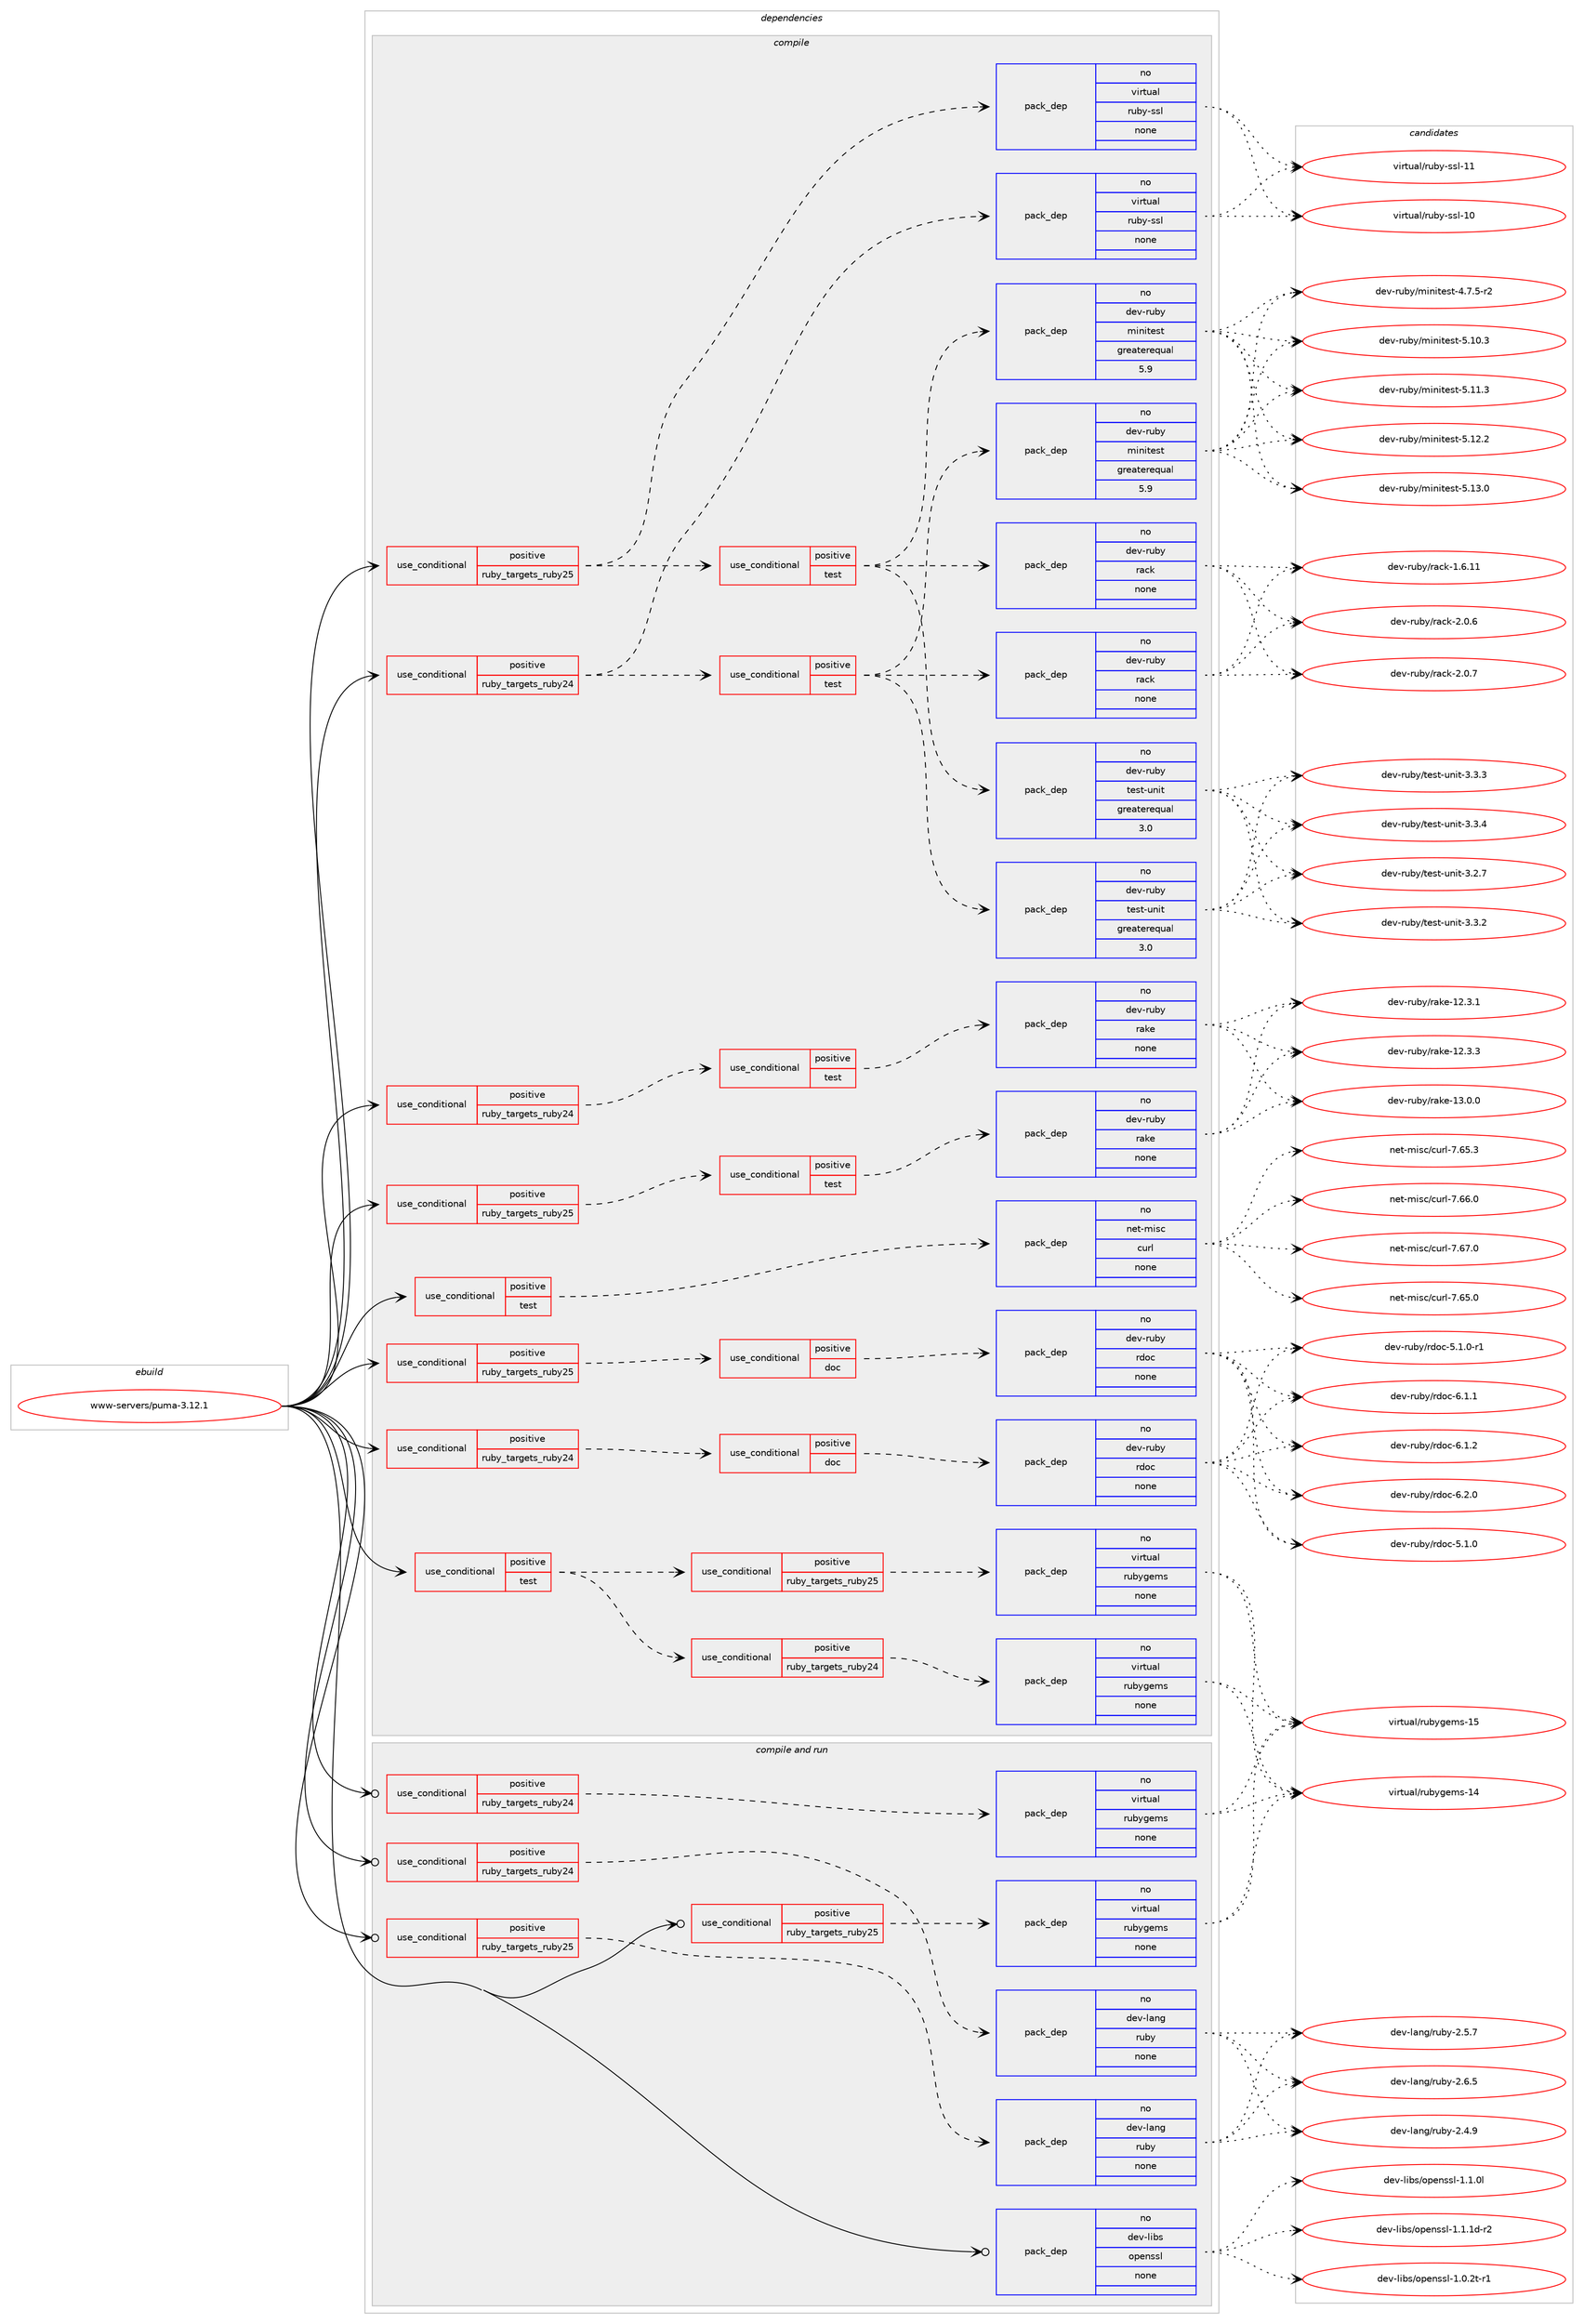 digraph prolog {

# *************
# Graph options
# *************

newrank=true;
concentrate=true;
compound=true;
graph [rankdir=LR,fontname=Helvetica,fontsize=10,ranksep=1.5];#, ranksep=2.5, nodesep=0.2];
edge  [arrowhead=vee];
node  [fontname=Helvetica,fontsize=10];

# **********
# The ebuild
# **********

subgraph cluster_leftcol {
color=gray;
rank=same;
label=<<i>ebuild</i>>;
id [label="www-servers/puma-3.12.1", color=red, width=4, href="../www-servers/puma-3.12.1.svg"];
}

# ****************
# The dependencies
# ****************

subgraph cluster_midcol {
color=gray;
label=<<i>dependencies</i>>;
subgraph cluster_compile {
fillcolor="#eeeeee";
style=filled;
label=<<i>compile</i>>;
subgraph cond218376 {
dependency910701 [label=<<TABLE BORDER="0" CELLBORDER="1" CELLSPACING="0" CELLPADDING="4"><TR><TD ROWSPAN="3" CELLPADDING="10">use_conditional</TD></TR><TR><TD>positive</TD></TR><TR><TD>ruby_targets_ruby24</TD></TR></TABLE>>, shape=none, color=red];
subgraph cond218377 {
dependency910702 [label=<<TABLE BORDER="0" CELLBORDER="1" CELLSPACING="0" CELLPADDING="4"><TR><TD ROWSPAN="3" CELLPADDING="10">use_conditional</TD></TR><TR><TD>positive</TD></TR><TR><TD>doc</TD></TR></TABLE>>, shape=none, color=red];
subgraph pack675926 {
dependency910703 [label=<<TABLE BORDER="0" CELLBORDER="1" CELLSPACING="0" CELLPADDING="4" WIDTH="220"><TR><TD ROWSPAN="6" CELLPADDING="30">pack_dep</TD></TR><TR><TD WIDTH="110">no</TD></TR><TR><TD>dev-ruby</TD></TR><TR><TD>rdoc</TD></TR><TR><TD>none</TD></TR><TR><TD></TD></TR></TABLE>>, shape=none, color=blue];
}
dependency910702:e -> dependency910703:w [weight=20,style="dashed",arrowhead="vee"];
}
dependency910701:e -> dependency910702:w [weight=20,style="dashed",arrowhead="vee"];
}
id:e -> dependency910701:w [weight=20,style="solid",arrowhead="vee"];
subgraph cond218378 {
dependency910704 [label=<<TABLE BORDER="0" CELLBORDER="1" CELLSPACING="0" CELLPADDING="4"><TR><TD ROWSPAN="3" CELLPADDING="10">use_conditional</TD></TR><TR><TD>positive</TD></TR><TR><TD>ruby_targets_ruby24</TD></TR></TABLE>>, shape=none, color=red];
subgraph cond218379 {
dependency910705 [label=<<TABLE BORDER="0" CELLBORDER="1" CELLSPACING="0" CELLPADDING="4"><TR><TD ROWSPAN="3" CELLPADDING="10">use_conditional</TD></TR><TR><TD>positive</TD></TR><TR><TD>test</TD></TR></TABLE>>, shape=none, color=red];
subgraph pack675927 {
dependency910706 [label=<<TABLE BORDER="0" CELLBORDER="1" CELLSPACING="0" CELLPADDING="4" WIDTH="220"><TR><TD ROWSPAN="6" CELLPADDING="30">pack_dep</TD></TR><TR><TD WIDTH="110">no</TD></TR><TR><TD>dev-ruby</TD></TR><TR><TD>rake</TD></TR><TR><TD>none</TD></TR><TR><TD></TD></TR></TABLE>>, shape=none, color=blue];
}
dependency910705:e -> dependency910706:w [weight=20,style="dashed",arrowhead="vee"];
}
dependency910704:e -> dependency910705:w [weight=20,style="dashed",arrowhead="vee"];
}
id:e -> dependency910704:w [weight=20,style="solid",arrowhead="vee"];
subgraph cond218380 {
dependency910707 [label=<<TABLE BORDER="0" CELLBORDER="1" CELLSPACING="0" CELLPADDING="4"><TR><TD ROWSPAN="3" CELLPADDING="10">use_conditional</TD></TR><TR><TD>positive</TD></TR><TR><TD>ruby_targets_ruby24</TD></TR></TABLE>>, shape=none, color=red];
subgraph pack675928 {
dependency910708 [label=<<TABLE BORDER="0" CELLBORDER="1" CELLSPACING="0" CELLPADDING="4" WIDTH="220"><TR><TD ROWSPAN="6" CELLPADDING="30">pack_dep</TD></TR><TR><TD WIDTH="110">no</TD></TR><TR><TD>virtual</TD></TR><TR><TD>ruby-ssl</TD></TR><TR><TD>none</TD></TR><TR><TD></TD></TR></TABLE>>, shape=none, color=blue];
}
dependency910707:e -> dependency910708:w [weight=20,style="dashed",arrowhead="vee"];
subgraph cond218381 {
dependency910709 [label=<<TABLE BORDER="0" CELLBORDER="1" CELLSPACING="0" CELLPADDING="4"><TR><TD ROWSPAN="3" CELLPADDING="10">use_conditional</TD></TR><TR><TD>positive</TD></TR><TR><TD>test</TD></TR></TABLE>>, shape=none, color=red];
subgraph pack675929 {
dependency910710 [label=<<TABLE BORDER="0" CELLBORDER="1" CELLSPACING="0" CELLPADDING="4" WIDTH="220"><TR><TD ROWSPAN="6" CELLPADDING="30">pack_dep</TD></TR><TR><TD WIDTH="110">no</TD></TR><TR><TD>dev-ruby</TD></TR><TR><TD>rack</TD></TR><TR><TD>none</TD></TR><TR><TD></TD></TR></TABLE>>, shape=none, color=blue];
}
dependency910709:e -> dependency910710:w [weight=20,style="dashed",arrowhead="vee"];
subgraph pack675930 {
dependency910711 [label=<<TABLE BORDER="0" CELLBORDER="1" CELLSPACING="0" CELLPADDING="4" WIDTH="220"><TR><TD ROWSPAN="6" CELLPADDING="30">pack_dep</TD></TR><TR><TD WIDTH="110">no</TD></TR><TR><TD>dev-ruby</TD></TR><TR><TD>minitest</TD></TR><TR><TD>greaterequal</TD></TR><TR><TD>5.9</TD></TR></TABLE>>, shape=none, color=blue];
}
dependency910709:e -> dependency910711:w [weight=20,style="dashed",arrowhead="vee"];
subgraph pack675931 {
dependency910712 [label=<<TABLE BORDER="0" CELLBORDER="1" CELLSPACING="0" CELLPADDING="4" WIDTH="220"><TR><TD ROWSPAN="6" CELLPADDING="30">pack_dep</TD></TR><TR><TD WIDTH="110">no</TD></TR><TR><TD>dev-ruby</TD></TR><TR><TD>test-unit</TD></TR><TR><TD>greaterequal</TD></TR><TR><TD>3.0</TD></TR></TABLE>>, shape=none, color=blue];
}
dependency910709:e -> dependency910712:w [weight=20,style="dashed",arrowhead="vee"];
}
dependency910707:e -> dependency910709:w [weight=20,style="dashed",arrowhead="vee"];
}
id:e -> dependency910707:w [weight=20,style="solid",arrowhead="vee"];
subgraph cond218382 {
dependency910713 [label=<<TABLE BORDER="0" CELLBORDER="1" CELLSPACING="0" CELLPADDING="4"><TR><TD ROWSPAN="3" CELLPADDING="10">use_conditional</TD></TR><TR><TD>positive</TD></TR><TR><TD>ruby_targets_ruby25</TD></TR></TABLE>>, shape=none, color=red];
subgraph cond218383 {
dependency910714 [label=<<TABLE BORDER="0" CELLBORDER="1" CELLSPACING="0" CELLPADDING="4"><TR><TD ROWSPAN="3" CELLPADDING="10">use_conditional</TD></TR><TR><TD>positive</TD></TR><TR><TD>doc</TD></TR></TABLE>>, shape=none, color=red];
subgraph pack675932 {
dependency910715 [label=<<TABLE BORDER="0" CELLBORDER="1" CELLSPACING="0" CELLPADDING="4" WIDTH="220"><TR><TD ROWSPAN="6" CELLPADDING="30">pack_dep</TD></TR><TR><TD WIDTH="110">no</TD></TR><TR><TD>dev-ruby</TD></TR><TR><TD>rdoc</TD></TR><TR><TD>none</TD></TR><TR><TD></TD></TR></TABLE>>, shape=none, color=blue];
}
dependency910714:e -> dependency910715:w [weight=20,style="dashed",arrowhead="vee"];
}
dependency910713:e -> dependency910714:w [weight=20,style="dashed",arrowhead="vee"];
}
id:e -> dependency910713:w [weight=20,style="solid",arrowhead="vee"];
subgraph cond218384 {
dependency910716 [label=<<TABLE BORDER="0" CELLBORDER="1" CELLSPACING="0" CELLPADDING="4"><TR><TD ROWSPAN="3" CELLPADDING="10">use_conditional</TD></TR><TR><TD>positive</TD></TR><TR><TD>ruby_targets_ruby25</TD></TR></TABLE>>, shape=none, color=red];
subgraph cond218385 {
dependency910717 [label=<<TABLE BORDER="0" CELLBORDER="1" CELLSPACING="0" CELLPADDING="4"><TR><TD ROWSPAN="3" CELLPADDING="10">use_conditional</TD></TR><TR><TD>positive</TD></TR><TR><TD>test</TD></TR></TABLE>>, shape=none, color=red];
subgraph pack675933 {
dependency910718 [label=<<TABLE BORDER="0" CELLBORDER="1" CELLSPACING="0" CELLPADDING="4" WIDTH="220"><TR><TD ROWSPAN="6" CELLPADDING="30">pack_dep</TD></TR><TR><TD WIDTH="110">no</TD></TR><TR><TD>dev-ruby</TD></TR><TR><TD>rake</TD></TR><TR><TD>none</TD></TR><TR><TD></TD></TR></TABLE>>, shape=none, color=blue];
}
dependency910717:e -> dependency910718:w [weight=20,style="dashed",arrowhead="vee"];
}
dependency910716:e -> dependency910717:w [weight=20,style="dashed",arrowhead="vee"];
}
id:e -> dependency910716:w [weight=20,style="solid",arrowhead="vee"];
subgraph cond218386 {
dependency910719 [label=<<TABLE BORDER="0" CELLBORDER="1" CELLSPACING="0" CELLPADDING="4"><TR><TD ROWSPAN="3" CELLPADDING="10">use_conditional</TD></TR><TR><TD>positive</TD></TR><TR><TD>ruby_targets_ruby25</TD></TR></TABLE>>, shape=none, color=red];
subgraph pack675934 {
dependency910720 [label=<<TABLE BORDER="0" CELLBORDER="1" CELLSPACING="0" CELLPADDING="4" WIDTH="220"><TR><TD ROWSPAN="6" CELLPADDING="30">pack_dep</TD></TR><TR><TD WIDTH="110">no</TD></TR><TR><TD>virtual</TD></TR><TR><TD>ruby-ssl</TD></TR><TR><TD>none</TD></TR><TR><TD></TD></TR></TABLE>>, shape=none, color=blue];
}
dependency910719:e -> dependency910720:w [weight=20,style="dashed",arrowhead="vee"];
subgraph cond218387 {
dependency910721 [label=<<TABLE BORDER="0" CELLBORDER="1" CELLSPACING="0" CELLPADDING="4"><TR><TD ROWSPAN="3" CELLPADDING="10">use_conditional</TD></TR><TR><TD>positive</TD></TR><TR><TD>test</TD></TR></TABLE>>, shape=none, color=red];
subgraph pack675935 {
dependency910722 [label=<<TABLE BORDER="0" CELLBORDER="1" CELLSPACING="0" CELLPADDING="4" WIDTH="220"><TR><TD ROWSPAN="6" CELLPADDING="30">pack_dep</TD></TR><TR><TD WIDTH="110">no</TD></TR><TR><TD>dev-ruby</TD></TR><TR><TD>rack</TD></TR><TR><TD>none</TD></TR><TR><TD></TD></TR></TABLE>>, shape=none, color=blue];
}
dependency910721:e -> dependency910722:w [weight=20,style="dashed",arrowhead="vee"];
subgraph pack675936 {
dependency910723 [label=<<TABLE BORDER="0" CELLBORDER="1" CELLSPACING="0" CELLPADDING="4" WIDTH="220"><TR><TD ROWSPAN="6" CELLPADDING="30">pack_dep</TD></TR><TR><TD WIDTH="110">no</TD></TR><TR><TD>dev-ruby</TD></TR><TR><TD>minitest</TD></TR><TR><TD>greaterequal</TD></TR><TR><TD>5.9</TD></TR></TABLE>>, shape=none, color=blue];
}
dependency910721:e -> dependency910723:w [weight=20,style="dashed",arrowhead="vee"];
subgraph pack675937 {
dependency910724 [label=<<TABLE BORDER="0" CELLBORDER="1" CELLSPACING="0" CELLPADDING="4" WIDTH="220"><TR><TD ROWSPAN="6" CELLPADDING="30">pack_dep</TD></TR><TR><TD WIDTH="110">no</TD></TR><TR><TD>dev-ruby</TD></TR><TR><TD>test-unit</TD></TR><TR><TD>greaterequal</TD></TR><TR><TD>3.0</TD></TR></TABLE>>, shape=none, color=blue];
}
dependency910721:e -> dependency910724:w [weight=20,style="dashed",arrowhead="vee"];
}
dependency910719:e -> dependency910721:w [weight=20,style="dashed",arrowhead="vee"];
}
id:e -> dependency910719:w [weight=20,style="solid",arrowhead="vee"];
subgraph cond218388 {
dependency910725 [label=<<TABLE BORDER="0" CELLBORDER="1" CELLSPACING="0" CELLPADDING="4"><TR><TD ROWSPAN="3" CELLPADDING="10">use_conditional</TD></TR><TR><TD>positive</TD></TR><TR><TD>test</TD></TR></TABLE>>, shape=none, color=red];
subgraph cond218389 {
dependency910726 [label=<<TABLE BORDER="0" CELLBORDER="1" CELLSPACING="0" CELLPADDING="4"><TR><TD ROWSPAN="3" CELLPADDING="10">use_conditional</TD></TR><TR><TD>positive</TD></TR><TR><TD>ruby_targets_ruby24</TD></TR></TABLE>>, shape=none, color=red];
subgraph pack675938 {
dependency910727 [label=<<TABLE BORDER="0" CELLBORDER="1" CELLSPACING="0" CELLPADDING="4" WIDTH="220"><TR><TD ROWSPAN="6" CELLPADDING="30">pack_dep</TD></TR><TR><TD WIDTH="110">no</TD></TR><TR><TD>virtual</TD></TR><TR><TD>rubygems</TD></TR><TR><TD>none</TD></TR><TR><TD></TD></TR></TABLE>>, shape=none, color=blue];
}
dependency910726:e -> dependency910727:w [weight=20,style="dashed",arrowhead="vee"];
}
dependency910725:e -> dependency910726:w [weight=20,style="dashed",arrowhead="vee"];
subgraph cond218390 {
dependency910728 [label=<<TABLE BORDER="0" CELLBORDER="1" CELLSPACING="0" CELLPADDING="4"><TR><TD ROWSPAN="3" CELLPADDING="10">use_conditional</TD></TR><TR><TD>positive</TD></TR><TR><TD>ruby_targets_ruby25</TD></TR></TABLE>>, shape=none, color=red];
subgraph pack675939 {
dependency910729 [label=<<TABLE BORDER="0" CELLBORDER="1" CELLSPACING="0" CELLPADDING="4" WIDTH="220"><TR><TD ROWSPAN="6" CELLPADDING="30">pack_dep</TD></TR><TR><TD WIDTH="110">no</TD></TR><TR><TD>virtual</TD></TR><TR><TD>rubygems</TD></TR><TR><TD>none</TD></TR><TR><TD></TD></TR></TABLE>>, shape=none, color=blue];
}
dependency910728:e -> dependency910729:w [weight=20,style="dashed",arrowhead="vee"];
}
dependency910725:e -> dependency910728:w [weight=20,style="dashed",arrowhead="vee"];
}
id:e -> dependency910725:w [weight=20,style="solid",arrowhead="vee"];
subgraph cond218391 {
dependency910730 [label=<<TABLE BORDER="0" CELLBORDER="1" CELLSPACING="0" CELLPADDING="4"><TR><TD ROWSPAN="3" CELLPADDING="10">use_conditional</TD></TR><TR><TD>positive</TD></TR><TR><TD>test</TD></TR></TABLE>>, shape=none, color=red];
subgraph pack675940 {
dependency910731 [label=<<TABLE BORDER="0" CELLBORDER="1" CELLSPACING="0" CELLPADDING="4" WIDTH="220"><TR><TD ROWSPAN="6" CELLPADDING="30">pack_dep</TD></TR><TR><TD WIDTH="110">no</TD></TR><TR><TD>net-misc</TD></TR><TR><TD>curl</TD></TR><TR><TD>none</TD></TR><TR><TD></TD></TR></TABLE>>, shape=none, color=blue];
}
dependency910730:e -> dependency910731:w [weight=20,style="dashed",arrowhead="vee"];
}
id:e -> dependency910730:w [weight=20,style="solid",arrowhead="vee"];
}
subgraph cluster_compileandrun {
fillcolor="#eeeeee";
style=filled;
label=<<i>compile and run</i>>;
subgraph cond218392 {
dependency910732 [label=<<TABLE BORDER="0" CELLBORDER="1" CELLSPACING="0" CELLPADDING="4"><TR><TD ROWSPAN="3" CELLPADDING="10">use_conditional</TD></TR><TR><TD>positive</TD></TR><TR><TD>ruby_targets_ruby24</TD></TR></TABLE>>, shape=none, color=red];
subgraph pack675941 {
dependency910733 [label=<<TABLE BORDER="0" CELLBORDER="1" CELLSPACING="0" CELLPADDING="4" WIDTH="220"><TR><TD ROWSPAN="6" CELLPADDING="30">pack_dep</TD></TR><TR><TD WIDTH="110">no</TD></TR><TR><TD>dev-lang</TD></TR><TR><TD>ruby</TD></TR><TR><TD>none</TD></TR><TR><TD></TD></TR></TABLE>>, shape=none, color=blue];
}
dependency910732:e -> dependency910733:w [weight=20,style="dashed",arrowhead="vee"];
}
id:e -> dependency910732:w [weight=20,style="solid",arrowhead="odotvee"];
subgraph cond218393 {
dependency910734 [label=<<TABLE BORDER="0" CELLBORDER="1" CELLSPACING="0" CELLPADDING="4"><TR><TD ROWSPAN="3" CELLPADDING="10">use_conditional</TD></TR><TR><TD>positive</TD></TR><TR><TD>ruby_targets_ruby24</TD></TR></TABLE>>, shape=none, color=red];
subgraph pack675942 {
dependency910735 [label=<<TABLE BORDER="0" CELLBORDER="1" CELLSPACING="0" CELLPADDING="4" WIDTH="220"><TR><TD ROWSPAN="6" CELLPADDING="30">pack_dep</TD></TR><TR><TD WIDTH="110">no</TD></TR><TR><TD>virtual</TD></TR><TR><TD>rubygems</TD></TR><TR><TD>none</TD></TR><TR><TD></TD></TR></TABLE>>, shape=none, color=blue];
}
dependency910734:e -> dependency910735:w [weight=20,style="dashed",arrowhead="vee"];
}
id:e -> dependency910734:w [weight=20,style="solid",arrowhead="odotvee"];
subgraph cond218394 {
dependency910736 [label=<<TABLE BORDER="0" CELLBORDER="1" CELLSPACING="0" CELLPADDING="4"><TR><TD ROWSPAN="3" CELLPADDING="10">use_conditional</TD></TR><TR><TD>positive</TD></TR><TR><TD>ruby_targets_ruby25</TD></TR></TABLE>>, shape=none, color=red];
subgraph pack675943 {
dependency910737 [label=<<TABLE BORDER="0" CELLBORDER="1" CELLSPACING="0" CELLPADDING="4" WIDTH="220"><TR><TD ROWSPAN="6" CELLPADDING="30">pack_dep</TD></TR><TR><TD WIDTH="110">no</TD></TR><TR><TD>dev-lang</TD></TR><TR><TD>ruby</TD></TR><TR><TD>none</TD></TR><TR><TD></TD></TR></TABLE>>, shape=none, color=blue];
}
dependency910736:e -> dependency910737:w [weight=20,style="dashed",arrowhead="vee"];
}
id:e -> dependency910736:w [weight=20,style="solid",arrowhead="odotvee"];
subgraph cond218395 {
dependency910738 [label=<<TABLE BORDER="0" CELLBORDER="1" CELLSPACING="0" CELLPADDING="4"><TR><TD ROWSPAN="3" CELLPADDING="10">use_conditional</TD></TR><TR><TD>positive</TD></TR><TR><TD>ruby_targets_ruby25</TD></TR></TABLE>>, shape=none, color=red];
subgraph pack675944 {
dependency910739 [label=<<TABLE BORDER="0" CELLBORDER="1" CELLSPACING="0" CELLPADDING="4" WIDTH="220"><TR><TD ROWSPAN="6" CELLPADDING="30">pack_dep</TD></TR><TR><TD WIDTH="110">no</TD></TR><TR><TD>virtual</TD></TR><TR><TD>rubygems</TD></TR><TR><TD>none</TD></TR><TR><TD></TD></TR></TABLE>>, shape=none, color=blue];
}
dependency910738:e -> dependency910739:w [weight=20,style="dashed",arrowhead="vee"];
}
id:e -> dependency910738:w [weight=20,style="solid",arrowhead="odotvee"];
subgraph pack675945 {
dependency910740 [label=<<TABLE BORDER="0" CELLBORDER="1" CELLSPACING="0" CELLPADDING="4" WIDTH="220"><TR><TD ROWSPAN="6" CELLPADDING="30">pack_dep</TD></TR><TR><TD WIDTH="110">no</TD></TR><TR><TD>dev-libs</TD></TR><TR><TD>openssl</TD></TR><TR><TD>none</TD></TR><TR><TD></TD></TR></TABLE>>, shape=none, color=blue];
}
id:e -> dependency910740:w [weight=20,style="solid",arrowhead="odotvee"];
}
subgraph cluster_run {
fillcolor="#eeeeee";
style=filled;
label=<<i>run</i>>;
}
}

# **************
# The candidates
# **************

subgraph cluster_choices {
rank=same;
color=gray;
label=<<i>candidates</i>>;

subgraph choice675926 {
color=black;
nodesep=1;
choice10010111845114117981214711410011199455346494648 [label="dev-ruby/rdoc-5.1.0", color=red, width=4,href="../dev-ruby/rdoc-5.1.0.svg"];
choice100101118451141179812147114100111994553464946484511449 [label="dev-ruby/rdoc-5.1.0-r1", color=red, width=4,href="../dev-ruby/rdoc-5.1.0-r1.svg"];
choice10010111845114117981214711410011199455446494649 [label="dev-ruby/rdoc-6.1.1", color=red, width=4,href="../dev-ruby/rdoc-6.1.1.svg"];
choice10010111845114117981214711410011199455446494650 [label="dev-ruby/rdoc-6.1.2", color=red, width=4,href="../dev-ruby/rdoc-6.1.2.svg"];
choice10010111845114117981214711410011199455446504648 [label="dev-ruby/rdoc-6.2.0", color=red, width=4,href="../dev-ruby/rdoc-6.2.0.svg"];
dependency910703:e -> choice10010111845114117981214711410011199455346494648:w [style=dotted,weight="100"];
dependency910703:e -> choice100101118451141179812147114100111994553464946484511449:w [style=dotted,weight="100"];
dependency910703:e -> choice10010111845114117981214711410011199455446494649:w [style=dotted,weight="100"];
dependency910703:e -> choice10010111845114117981214711410011199455446494650:w [style=dotted,weight="100"];
dependency910703:e -> choice10010111845114117981214711410011199455446504648:w [style=dotted,weight="100"];
}
subgraph choice675927 {
color=black;
nodesep=1;
choice1001011184511411798121471149710710145495046514649 [label="dev-ruby/rake-12.3.1", color=red, width=4,href="../dev-ruby/rake-12.3.1.svg"];
choice1001011184511411798121471149710710145495046514651 [label="dev-ruby/rake-12.3.3", color=red, width=4,href="../dev-ruby/rake-12.3.3.svg"];
choice1001011184511411798121471149710710145495146484648 [label="dev-ruby/rake-13.0.0", color=red, width=4,href="../dev-ruby/rake-13.0.0.svg"];
dependency910706:e -> choice1001011184511411798121471149710710145495046514649:w [style=dotted,weight="100"];
dependency910706:e -> choice1001011184511411798121471149710710145495046514651:w [style=dotted,weight="100"];
dependency910706:e -> choice1001011184511411798121471149710710145495146484648:w [style=dotted,weight="100"];
}
subgraph choice675928 {
color=black;
nodesep=1;
choice11810511411611797108471141179812145115115108454948 [label="virtual/ruby-ssl-10", color=red, width=4,href="../virtual/ruby-ssl-10.svg"];
choice11810511411611797108471141179812145115115108454949 [label="virtual/ruby-ssl-11", color=red, width=4,href="../virtual/ruby-ssl-11.svg"];
dependency910708:e -> choice11810511411611797108471141179812145115115108454948:w [style=dotted,weight="100"];
dependency910708:e -> choice11810511411611797108471141179812145115115108454949:w [style=dotted,weight="100"];
}
subgraph choice675929 {
color=black;
nodesep=1;
choice100101118451141179812147114979910745494654464949 [label="dev-ruby/rack-1.6.11", color=red, width=4,href="../dev-ruby/rack-1.6.11.svg"];
choice1001011184511411798121471149799107455046484654 [label="dev-ruby/rack-2.0.6", color=red, width=4,href="../dev-ruby/rack-2.0.6.svg"];
choice1001011184511411798121471149799107455046484655 [label="dev-ruby/rack-2.0.7", color=red, width=4,href="../dev-ruby/rack-2.0.7.svg"];
dependency910710:e -> choice100101118451141179812147114979910745494654464949:w [style=dotted,weight="100"];
dependency910710:e -> choice1001011184511411798121471149799107455046484654:w [style=dotted,weight="100"];
dependency910710:e -> choice1001011184511411798121471149799107455046484655:w [style=dotted,weight="100"];
}
subgraph choice675930 {
color=black;
nodesep=1;
choice1001011184511411798121471091051101051161011151164552465546534511450 [label="dev-ruby/minitest-4.7.5-r2", color=red, width=4,href="../dev-ruby/minitest-4.7.5-r2.svg"];
choice10010111845114117981214710910511010511610111511645534649484651 [label="dev-ruby/minitest-5.10.3", color=red, width=4,href="../dev-ruby/minitest-5.10.3.svg"];
choice10010111845114117981214710910511010511610111511645534649494651 [label="dev-ruby/minitest-5.11.3", color=red, width=4,href="../dev-ruby/minitest-5.11.3.svg"];
choice10010111845114117981214710910511010511610111511645534649504650 [label="dev-ruby/minitest-5.12.2", color=red, width=4,href="../dev-ruby/minitest-5.12.2.svg"];
choice10010111845114117981214710910511010511610111511645534649514648 [label="dev-ruby/minitest-5.13.0", color=red, width=4,href="../dev-ruby/minitest-5.13.0.svg"];
dependency910711:e -> choice1001011184511411798121471091051101051161011151164552465546534511450:w [style=dotted,weight="100"];
dependency910711:e -> choice10010111845114117981214710910511010511610111511645534649484651:w [style=dotted,weight="100"];
dependency910711:e -> choice10010111845114117981214710910511010511610111511645534649494651:w [style=dotted,weight="100"];
dependency910711:e -> choice10010111845114117981214710910511010511610111511645534649504650:w [style=dotted,weight="100"];
dependency910711:e -> choice10010111845114117981214710910511010511610111511645534649514648:w [style=dotted,weight="100"];
}
subgraph choice675931 {
color=black;
nodesep=1;
choice10010111845114117981214711610111511645117110105116455146504655 [label="dev-ruby/test-unit-3.2.7", color=red, width=4,href="../dev-ruby/test-unit-3.2.7.svg"];
choice10010111845114117981214711610111511645117110105116455146514650 [label="dev-ruby/test-unit-3.3.2", color=red, width=4,href="../dev-ruby/test-unit-3.3.2.svg"];
choice10010111845114117981214711610111511645117110105116455146514651 [label="dev-ruby/test-unit-3.3.3", color=red, width=4,href="../dev-ruby/test-unit-3.3.3.svg"];
choice10010111845114117981214711610111511645117110105116455146514652 [label="dev-ruby/test-unit-3.3.4", color=red, width=4,href="../dev-ruby/test-unit-3.3.4.svg"];
dependency910712:e -> choice10010111845114117981214711610111511645117110105116455146504655:w [style=dotted,weight="100"];
dependency910712:e -> choice10010111845114117981214711610111511645117110105116455146514650:w [style=dotted,weight="100"];
dependency910712:e -> choice10010111845114117981214711610111511645117110105116455146514651:w [style=dotted,weight="100"];
dependency910712:e -> choice10010111845114117981214711610111511645117110105116455146514652:w [style=dotted,weight="100"];
}
subgraph choice675932 {
color=black;
nodesep=1;
choice10010111845114117981214711410011199455346494648 [label="dev-ruby/rdoc-5.1.0", color=red, width=4,href="../dev-ruby/rdoc-5.1.0.svg"];
choice100101118451141179812147114100111994553464946484511449 [label="dev-ruby/rdoc-5.1.0-r1", color=red, width=4,href="../dev-ruby/rdoc-5.1.0-r1.svg"];
choice10010111845114117981214711410011199455446494649 [label="dev-ruby/rdoc-6.1.1", color=red, width=4,href="../dev-ruby/rdoc-6.1.1.svg"];
choice10010111845114117981214711410011199455446494650 [label="dev-ruby/rdoc-6.1.2", color=red, width=4,href="../dev-ruby/rdoc-6.1.2.svg"];
choice10010111845114117981214711410011199455446504648 [label="dev-ruby/rdoc-6.2.0", color=red, width=4,href="../dev-ruby/rdoc-6.2.0.svg"];
dependency910715:e -> choice10010111845114117981214711410011199455346494648:w [style=dotted,weight="100"];
dependency910715:e -> choice100101118451141179812147114100111994553464946484511449:w [style=dotted,weight="100"];
dependency910715:e -> choice10010111845114117981214711410011199455446494649:w [style=dotted,weight="100"];
dependency910715:e -> choice10010111845114117981214711410011199455446494650:w [style=dotted,weight="100"];
dependency910715:e -> choice10010111845114117981214711410011199455446504648:w [style=dotted,weight="100"];
}
subgraph choice675933 {
color=black;
nodesep=1;
choice1001011184511411798121471149710710145495046514649 [label="dev-ruby/rake-12.3.1", color=red, width=4,href="../dev-ruby/rake-12.3.1.svg"];
choice1001011184511411798121471149710710145495046514651 [label="dev-ruby/rake-12.3.3", color=red, width=4,href="../dev-ruby/rake-12.3.3.svg"];
choice1001011184511411798121471149710710145495146484648 [label="dev-ruby/rake-13.0.0", color=red, width=4,href="../dev-ruby/rake-13.0.0.svg"];
dependency910718:e -> choice1001011184511411798121471149710710145495046514649:w [style=dotted,weight="100"];
dependency910718:e -> choice1001011184511411798121471149710710145495046514651:w [style=dotted,weight="100"];
dependency910718:e -> choice1001011184511411798121471149710710145495146484648:w [style=dotted,weight="100"];
}
subgraph choice675934 {
color=black;
nodesep=1;
choice11810511411611797108471141179812145115115108454948 [label="virtual/ruby-ssl-10", color=red, width=4,href="../virtual/ruby-ssl-10.svg"];
choice11810511411611797108471141179812145115115108454949 [label="virtual/ruby-ssl-11", color=red, width=4,href="../virtual/ruby-ssl-11.svg"];
dependency910720:e -> choice11810511411611797108471141179812145115115108454948:w [style=dotted,weight="100"];
dependency910720:e -> choice11810511411611797108471141179812145115115108454949:w [style=dotted,weight="100"];
}
subgraph choice675935 {
color=black;
nodesep=1;
choice100101118451141179812147114979910745494654464949 [label="dev-ruby/rack-1.6.11", color=red, width=4,href="../dev-ruby/rack-1.6.11.svg"];
choice1001011184511411798121471149799107455046484654 [label="dev-ruby/rack-2.0.6", color=red, width=4,href="../dev-ruby/rack-2.0.6.svg"];
choice1001011184511411798121471149799107455046484655 [label="dev-ruby/rack-2.0.7", color=red, width=4,href="../dev-ruby/rack-2.0.7.svg"];
dependency910722:e -> choice100101118451141179812147114979910745494654464949:w [style=dotted,weight="100"];
dependency910722:e -> choice1001011184511411798121471149799107455046484654:w [style=dotted,weight="100"];
dependency910722:e -> choice1001011184511411798121471149799107455046484655:w [style=dotted,weight="100"];
}
subgraph choice675936 {
color=black;
nodesep=1;
choice1001011184511411798121471091051101051161011151164552465546534511450 [label="dev-ruby/minitest-4.7.5-r2", color=red, width=4,href="../dev-ruby/minitest-4.7.5-r2.svg"];
choice10010111845114117981214710910511010511610111511645534649484651 [label="dev-ruby/minitest-5.10.3", color=red, width=4,href="../dev-ruby/minitest-5.10.3.svg"];
choice10010111845114117981214710910511010511610111511645534649494651 [label="dev-ruby/minitest-5.11.3", color=red, width=4,href="../dev-ruby/minitest-5.11.3.svg"];
choice10010111845114117981214710910511010511610111511645534649504650 [label="dev-ruby/minitest-5.12.2", color=red, width=4,href="../dev-ruby/minitest-5.12.2.svg"];
choice10010111845114117981214710910511010511610111511645534649514648 [label="dev-ruby/minitest-5.13.0", color=red, width=4,href="../dev-ruby/minitest-5.13.0.svg"];
dependency910723:e -> choice1001011184511411798121471091051101051161011151164552465546534511450:w [style=dotted,weight="100"];
dependency910723:e -> choice10010111845114117981214710910511010511610111511645534649484651:w [style=dotted,weight="100"];
dependency910723:e -> choice10010111845114117981214710910511010511610111511645534649494651:w [style=dotted,weight="100"];
dependency910723:e -> choice10010111845114117981214710910511010511610111511645534649504650:w [style=dotted,weight="100"];
dependency910723:e -> choice10010111845114117981214710910511010511610111511645534649514648:w [style=dotted,weight="100"];
}
subgraph choice675937 {
color=black;
nodesep=1;
choice10010111845114117981214711610111511645117110105116455146504655 [label="dev-ruby/test-unit-3.2.7", color=red, width=4,href="../dev-ruby/test-unit-3.2.7.svg"];
choice10010111845114117981214711610111511645117110105116455146514650 [label="dev-ruby/test-unit-3.3.2", color=red, width=4,href="../dev-ruby/test-unit-3.3.2.svg"];
choice10010111845114117981214711610111511645117110105116455146514651 [label="dev-ruby/test-unit-3.3.3", color=red, width=4,href="../dev-ruby/test-unit-3.3.3.svg"];
choice10010111845114117981214711610111511645117110105116455146514652 [label="dev-ruby/test-unit-3.3.4", color=red, width=4,href="../dev-ruby/test-unit-3.3.4.svg"];
dependency910724:e -> choice10010111845114117981214711610111511645117110105116455146504655:w [style=dotted,weight="100"];
dependency910724:e -> choice10010111845114117981214711610111511645117110105116455146514650:w [style=dotted,weight="100"];
dependency910724:e -> choice10010111845114117981214711610111511645117110105116455146514651:w [style=dotted,weight="100"];
dependency910724:e -> choice10010111845114117981214711610111511645117110105116455146514652:w [style=dotted,weight="100"];
}
subgraph choice675938 {
color=black;
nodesep=1;
choice118105114116117971084711411798121103101109115454952 [label="virtual/rubygems-14", color=red, width=4,href="../virtual/rubygems-14.svg"];
choice118105114116117971084711411798121103101109115454953 [label="virtual/rubygems-15", color=red, width=4,href="../virtual/rubygems-15.svg"];
dependency910727:e -> choice118105114116117971084711411798121103101109115454952:w [style=dotted,weight="100"];
dependency910727:e -> choice118105114116117971084711411798121103101109115454953:w [style=dotted,weight="100"];
}
subgraph choice675939 {
color=black;
nodesep=1;
choice118105114116117971084711411798121103101109115454952 [label="virtual/rubygems-14", color=red, width=4,href="../virtual/rubygems-14.svg"];
choice118105114116117971084711411798121103101109115454953 [label="virtual/rubygems-15", color=red, width=4,href="../virtual/rubygems-15.svg"];
dependency910729:e -> choice118105114116117971084711411798121103101109115454952:w [style=dotted,weight="100"];
dependency910729:e -> choice118105114116117971084711411798121103101109115454953:w [style=dotted,weight="100"];
}
subgraph choice675940 {
color=black;
nodesep=1;
choice1101011164510910511599479911711410845554654534648 [label="net-misc/curl-7.65.0", color=red, width=4,href="../net-misc/curl-7.65.0.svg"];
choice1101011164510910511599479911711410845554654534651 [label="net-misc/curl-7.65.3", color=red, width=4,href="../net-misc/curl-7.65.3.svg"];
choice1101011164510910511599479911711410845554654544648 [label="net-misc/curl-7.66.0", color=red, width=4,href="../net-misc/curl-7.66.0.svg"];
choice1101011164510910511599479911711410845554654554648 [label="net-misc/curl-7.67.0", color=red, width=4,href="../net-misc/curl-7.67.0.svg"];
dependency910731:e -> choice1101011164510910511599479911711410845554654534648:w [style=dotted,weight="100"];
dependency910731:e -> choice1101011164510910511599479911711410845554654534651:w [style=dotted,weight="100"];
dependency910731:e -> choice1101011164510910511599479911711410845554654544648:w [style=dotted,weight="100"];
dependency910731:e -> choice1101011164510910511599479911711410845554654554648:w [style=dotted,weight="100"];
}
subgraph choice675941 {
color=black;
nodesep=1;
choice10010111845108971101034711411798121455046524657 [label="dev-lang/ruby-2.4.9", color=red, width=4,href="../dev-lang/ruby-2.4.9.svg"];
choice10010111845108971101034711411798121455046534655 [label="dev-lang/ruby-2.5.7", color=red, width=4,href="../dev-lang/ruby-2.5.7.svg"];
choice10010111845108971101034711411798121455046544653 [label="dev-lang/ruby-2.6.5", color=red, width=4,href="../dev-lang/ruby-2.6.5.svg"];
dependency910733:e -> choice10010111845108971101034711411798121455046524657:w [style=dotted,weight="100"];
dependency910733:e -> choice10010111845108971101034711411798121455046534655:w [style=dotted,weight="100"];
dependency910733:e -> choice10010111845108971101034711411798121455046544653:w [style=dotted,weight="100"];
}
subgraph choice675942 {
color=black;
nodesep=1;
choice118105114116117971084711411798121103101109115454952 [label="virtual/rubygems-14", color=red, width=4,href="../virtual/rubygems-14.svg"];
choice118105114116117971084711411798121103101109115454953 [label="virtual/rubygems-15", color=red, width=4,href="../virtual/rubygems-15.svg"];
dependency910735:e -> choice118105114116117971084711411798121103101109115454952:w [style=dotted,weight="100"];
dependency910735:e -> choice118105114116117971084711411798121103101109115454953:w [style=dotted,weight="100"];
}
subgraph choice675943 {
color=black;
nodesep=1;
choice10010111845108971101034711411798121455046524657 [label="dev-lang/ruby-2.4.9", color=red, width=4,href="../dev-lang/ruby-2.4.9.svg"];
choice10010111845108971101034711411798121455046534655 [label="dev-lang/ruby-2.5.7", color=red, width=4,href="../dev-lang/ruby-2.5.7.svg"];
choice10010111845108971101034711411798121455046544653 [label="dev-lang/ruby-2.6.5", color=red, width=4,href="../dev-lang/ruby-2.6.5.svg"];
dependency910737:e -> choice10010111845108971101034711411798121455046524657:w [style=dotted,weight="100"];
dependency910737:e -> choice10010111845108971101034711411798121455046534655:w [style=dotted,weight="100"];
dependency910737:e -> choice10010111845108971101034711411798121455046544653:w [style=dotted,weight="100"];
}
subgraph choice675944 {
color=black;
nodesep=1;
choice118105114116117971084711411798121103101109115454952 [label="virtual/rubygems-14", color=red, width=4,href="../virtual/rubygems-14.svg"];
choice118105114116117971084711411798121103101109115454953 [label="virtual/rubygems-15", color=red, width=4,href="../virtual/rubygems-15.svg"];
dependency910739:e -> choice118105114116117971084711411798121103101109115454952:w [style=dotted,weight="100"];
dependency910739:e -> choice118105114116117971084711411798121103101109115454953:w [style=dotted,weight="100"];
}
subgraph choice675945 {
color=black;
nodesep=1;
choice1001011184510810598115471111121011101151151084549464846501164511449 [label="dev-libs/openssl-1.0.2t-r1", color=red, width=4,href="../dev-libs/openssl-1.0.2t-r1.svg"];
choice100101118451081059811547111112101110115115108454946494648108 [label="dev-libs/openssl-1.1.0l", color=red, width=4,href="../dev-libs/openssl-1.1.0l.svg"];
choice1001011184510810598115471111121011101151151084549464946491004511450 [label="dev-libs/openssl-1.1.1d-r2", color=red, width=4,href="../dev-libs/openssl-1.1.1d-r2.svg"];
dependency910740:e -> choice1001011184510810598115471111121011101151151084549464846501164511449:w [style=dotted,weight="100"];
dependency910740:e -> choice100101118451081059811547111112101110115115108454946494648108:w [style=dotted,weight="100"];
dependency910740:e -> choice1001011184510810598115471111121011101151151084549464946491004511450:w [style=dotted,weight="100"];
}
}

}

